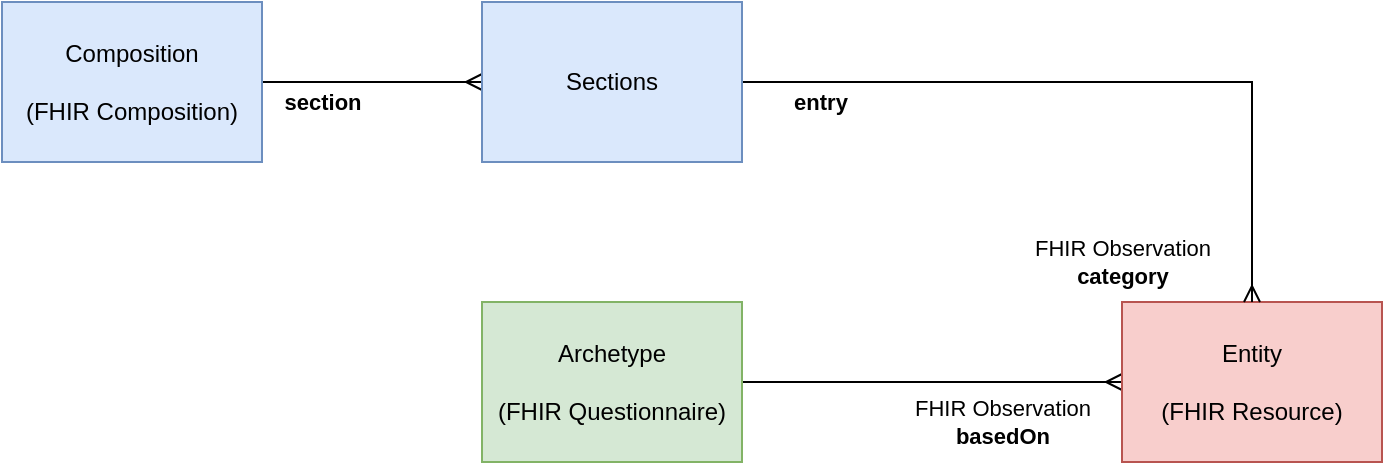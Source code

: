<mxfile version="27.1.6">
  <diagram name="Page-1" id="B3fR873dCyqSvVCb6Dkg">
    <mxGraphModel grid="1" page="1" gridSize="10" guides="1" tooltips="1" connect="1" arrows="1" fold="1" pageScale="1" pageWidth="850" pageHeight="1100" math="0" shadow="0">
      <root>
        <mxCell id="0" />
        <mxCell id="1" parent="0" />
        <mxCell id="Wlj88OMTx_fnJnA9LAmV-10" style="edgeStyle=orthogonalEdgeStyle;rounded=0;orthogonalLoop=1;jettySize=auto;html=1;entryX=0;entryY=0.5;entryDx=0;entryDy=0;endArrow=ERmany;endFill=0;" edge="1" parent="1" source="Wlj88OMTx_fnJnA9LAmV-1" target="Wlj88OMTx_fnJnA9LAmV-9">
          <mxGeometry relative="1" as="geometry" />
        </mxCell>
        <mxCell id="Wlj88OMTx_fnJnA9LAmV-18" value="&lt;b&gt;section&lt;/b&gt;" style="edgeLabel;html=1;align=center;verticalAlign=middle;resizable=0;points=[];" connectable="0" vertex="1" parent="Wlj88OMTx_fnJnA9LAmV-10">
          <mxGeometry x="-0.018" y="-4" relative="1" as="geometry">
            <mxPoint x="-24" y="6" as="offset" />
          </mxGeometry>
        </mxCell>
        <mxCell id="Wlj88OMTx_fnJnA9LAmV-1" value="Composition&lt;div&gt;&lt;br&gt;(FHIR Composition)&lt;/div&gt;" style="html=1;whiteSpace=wrap;fillColor=#dae8fc;strokeColor=#6c8ebf;" vertex="1" parent="1">
          <mxGeometry x="120" y="80" width="130" height="80" as="geometry" />
        </mxCell>
        <mxCell id="Wlj88OMTx_fnJnA9LAmV-5" style="edgeStyle=orthogonalEdgeStyle;rounded=0;orthogonalLoop=1;jettySize=auto;html=1;endArrow=ERmany;endFill=0;" edge="1" parent="1" source="Wlj88OMTx_fnJnA9LAmV-2" target="Wlj88OMTx_fnJnA9LAmV-3">
          <mxGeometry relative="1" as="geometry" />
        </mxCell>
        <mxCell id="Wlj88OMTx_fnJnA9LAmV-17" value="FHIR Observation&lt;br&gt;&lt;b&gt;basedOn&lt;/b&gt;" style="edgeLabel;html=1;align=center;verticalAlign=middle;resizable=0;points=[];" connectable="0" vertex="1" parent="Wlj88OMTx_fnJnA9LAmV-5">
          <mxGeometry x="-0.02" y="-2" relative="1" as="geometry">
            <mxPoint x="37" y="18" as="offset" />
          </mxGeometry>
        </mxCell>
        <mxCell id="Wlj88OMTx_fnJnA9LAmV-2" value="Archetype&lt;div&gt;&lt;br&gt;(FHIR Questionnaire)&lt;/div&gt;" style="html=1;whiteSpace=wrap;fillColor=#d5e8d4;strokeColor=#82b366;" vertex="1" parent="1">
          <mxGeometry x="360" y="230" width="130" height="80" as="geometry" />
        </mxCell>
        <mxCell id="Wlj88OMTx_fnJnA9LAmV-3" value="Entity&lt;br&gt;&lt;br&gt;(FHIR Resource)" style="html=1;whiteSpace=wrap;fillColor=#f8cecc;strokeColor=#b85450;" vertex="1" parent="1">
          <mxGeometry x="680" y="230" width="130" height="80" as="geometry" />
        </mxCell>
        <mxCell id="Wlj88OMTx_fnJnA9LAmV-12" value="&lt;b&gt;entry&lt;/b&gt;" style="edgeStyle=orthogonalEdgeStyle;rounded=0;orthogonalLoop=1;jettySize=auto;html=1;endArrow=ERmany;endFill=0;" edge="1" parent="1" source="Wlj88OMTx_fnJnA9LAmV-9" target="Wlj88OMTx_fnJnA9LAmV-3">
          <mxGeometry x="-0.789" y="-10" relative="1" as="geometry">
            <mxPoint as="offset" />
          </mxGeometry>
        </mxCell>
        <mxCell id="Wlj88OMTx_fnJnA9LAmV-19" value="FHIR Observation&lt;br&gt;&lt;b&gt;category&lt;/b&gt;" style="edgeLabel;html=1;align=center;verticalAlign=middle;resizable=0;points=[];" connectable="0" vertex="1" parent="Wlj88OMTx_fnJnA9LAmV-12">
          <mxGeometry x="0.796" y="2" relative="1" as="geometry">
            <mxPoint x="-67" y="17" as="offset" />
          </mxGeometry>
        </mxCell>
        <mxCell id="Wlj88OMTx_fnJnA9LAmV-9" value="Sections" style="html=1;whiteSpace=wrap;fillColor=#dae8fc;strokeColor=#6c8ebf;" vertex="1" parent="1">
          <mxGeometry x="360" y="80" width="130" height="80" as="geometry" />
        </mxCell>
      </root>
    </mxGraphModel>
  </diagram>
</mxfile>

